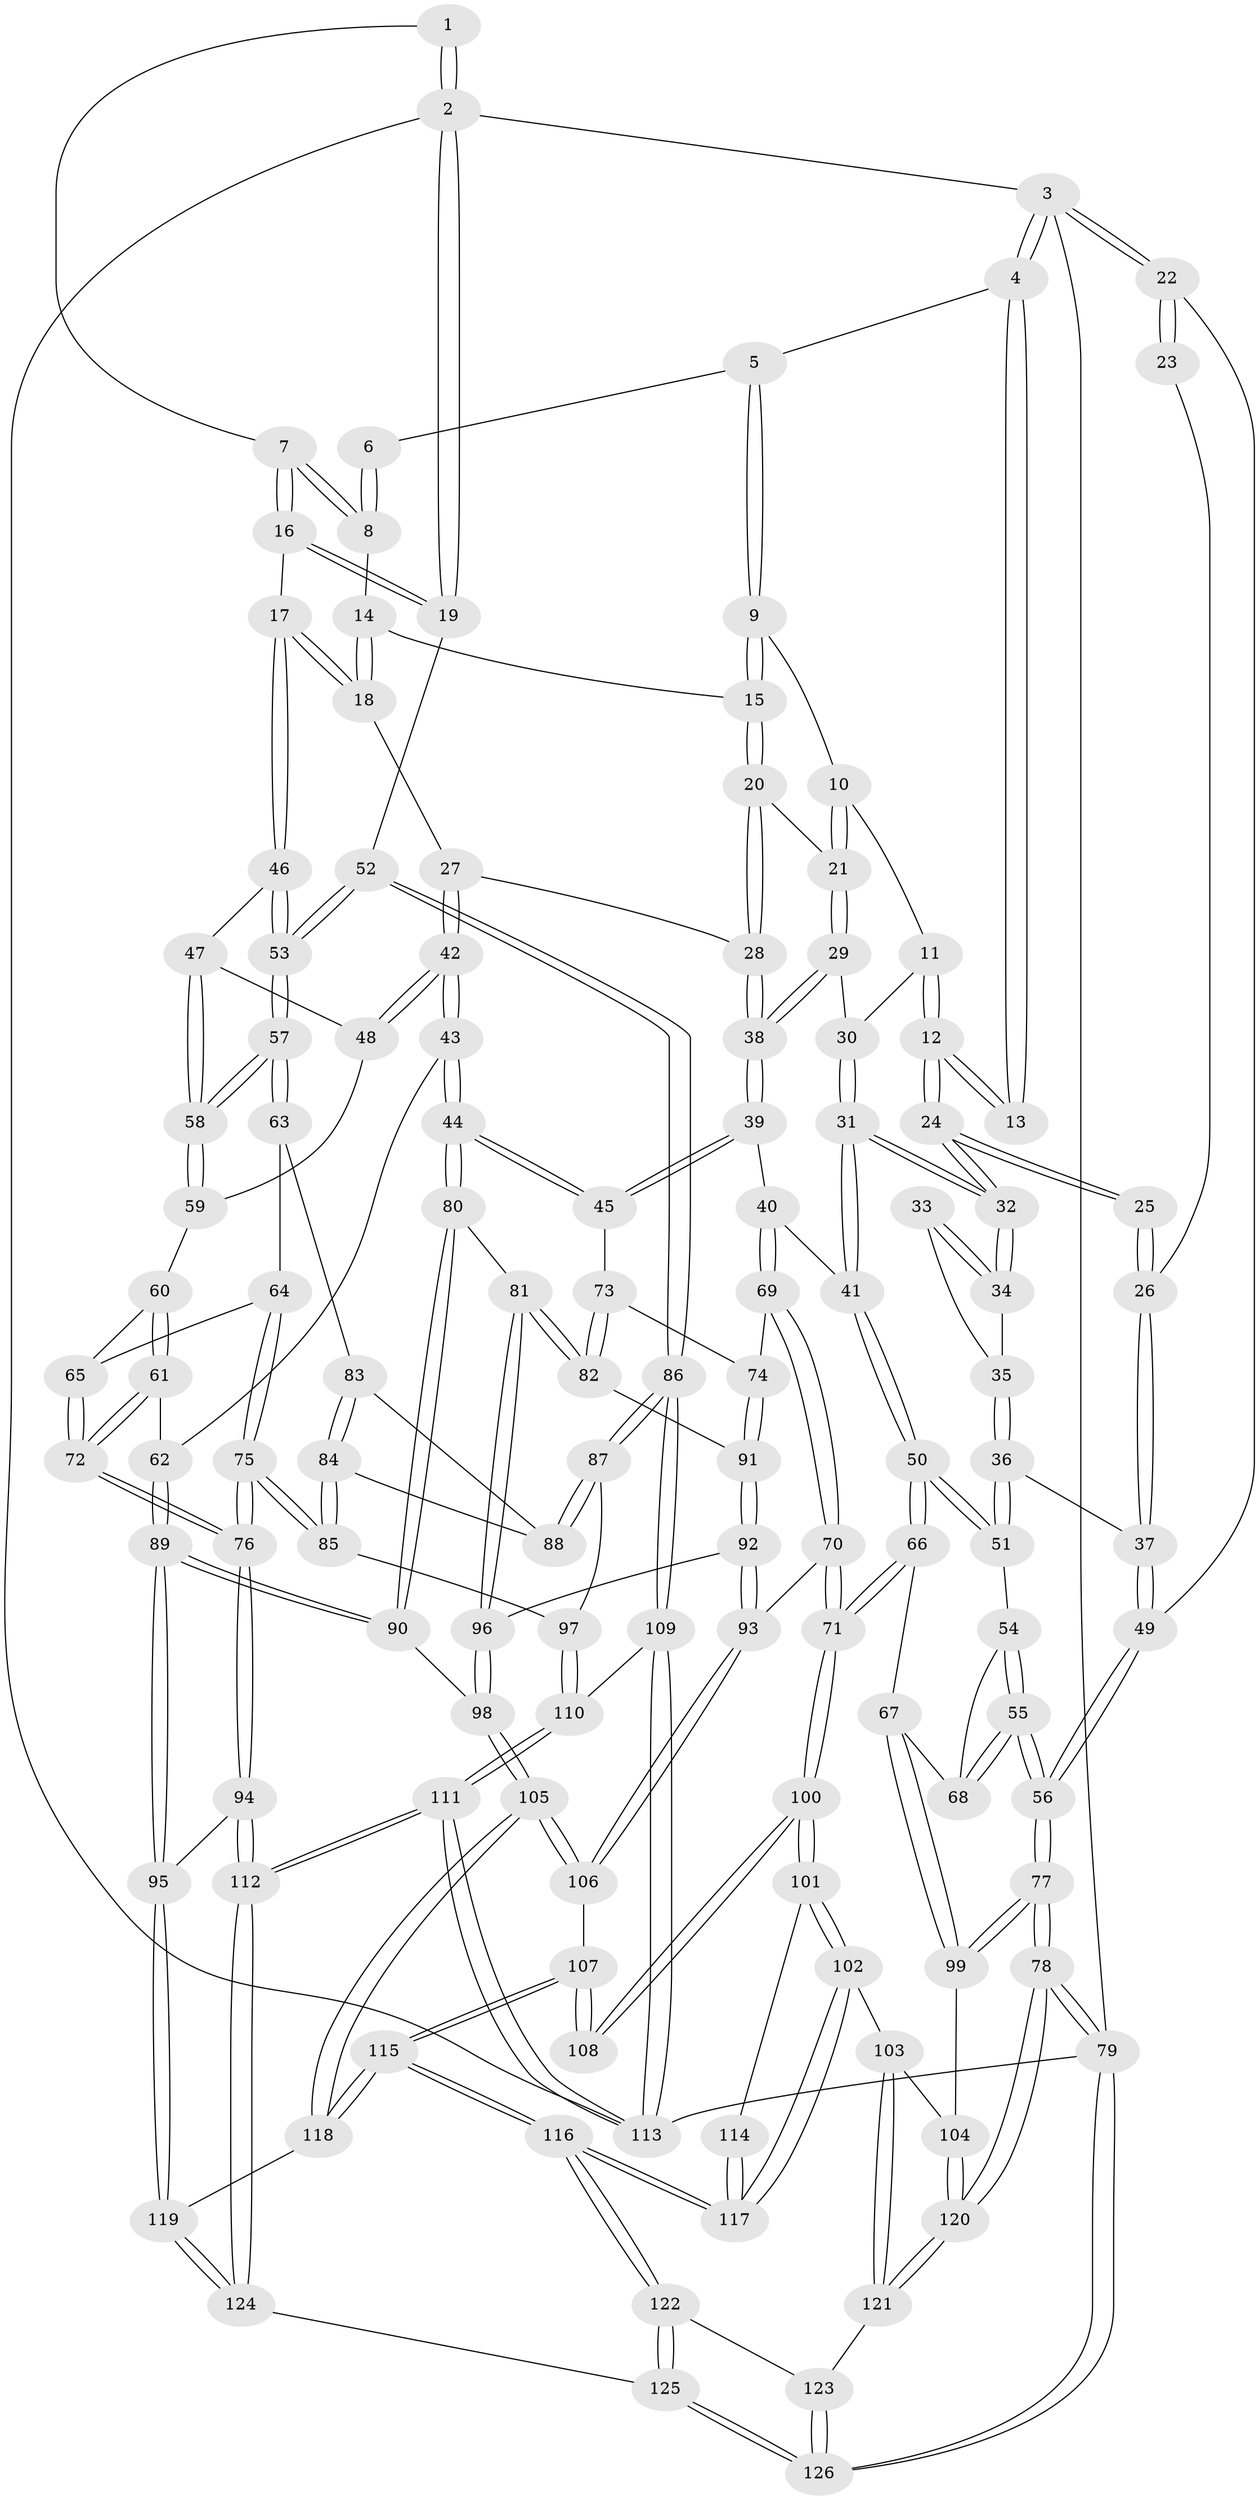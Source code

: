 // Generated by graph-tools (version 1.1) at 2025/03/03/09/25 03:03:11]
// undirected, 126 vertices, 312 edges
graph export_dot {
graph [start="1"]
  node [color=gray90,style=filled];
  1 [pos="+0.9893970655006861+0"];
  2 [pos="+1+0"];
  3 [pos="+0+0"];
  4 [pos="+0.34499266926798555+0"];
  5 [pos="+0.5448051401401625+0"];
  6 [pos="+0.6723323309317379+0"];
  7 [pos="+0.8719533166781783+0.088868807971478"];
  8 [pos="+0.7811684963257766+0.07856740772438574"];
  9 [pos="+0.5511103118167394+0"];
  10 [pos="+0.536467944966216+0.0023881702171813612"];
  11 [pos="+0.3546121245015016+0.14435787372128128"];
  12 [pos="+0.284918643244571+0.1341102766774188"];
  13 [pos="+0.2694110236088646+0.06008941929643028"];
  14 [pos="+0.7784489371650101+0.08187222733565148"];
  15 [pos="+0.6714815834256985+0.11889727847844606"];
  16 [pos="+0.9297035806997974+0.21624206599824872"];
  17 [pos="+0.8981718492288154+0.24003395382716847"];
  18 [pos="+0.771191598731858+0.20623470459668253"];
  19 [pos="+1+0.17635810606154334"];
  20 [pos="+0.6861870301209682+0.18577026726951845"];
  21 [pos="+0.506869295497943+0.18469536081570503"];
  22 [pos="+0+0"];
  23 [pos="+0.1801529925216059+0.07141260333813694"];
  24 [pos="+0.2797739586963538+0.14619711349808448"];
  25 [pos="+0.1433390082089941+0.18939233669765174"];
  26 [pos="+0.027207790495758888+0.18823985969644083"];
  27 [pos="+0.7036381904067937+0.21201103531959867"];
  28 [pos="+0.7001295199046093+0.20865936635179888"];
  29 [pos="+0.5053050364388435+0.1880557350794347"];
  30 [pos="+0.41949342359375585+0.1856223966251109"];
  31 [pos="+0.3279898867125669+0.33375221133676397"];
  32 [pos="+0.2891722338709263+0.28821365814030225"];
  33 [pos="+0.14507587129729982+0.19136867278767575"];
  34 [pos="+0.24796357832301755+0.2884688568668737"];
  35 [pos="+0.20112840062453247+0.2977140890434537"];
  36 [pos="+0.07560835970039997+0.3367545065175881"];
  37 [pos="+0+0.21369990449980972"];
  38 [pos="+0.5181257854781942+0.2664086353591938"];
  39 [pos="+0.5059126582466174+0.4176267768508657"];
  40 [pos="+0.4222028169064938+0.41426295898659266"];
  41 [pos="+0.3636488028300677+0.4037000982001037"];
  42 [pos="+0.6652148097745544+0.3982031790097632"];
  43 [pos="+0.5857472590156095+0.4494781869249109"];
  44 [pos="+0.574445430893692+0.44895551751773904"];
  45 [pos="+0.5321805846854242+0.4350493220893696"];
  46 [pos="+0.8707034306952892+0.32290802009963526"];
  47 [pos="+0.8338231448453284+0.3712895585599475"];
  48 [pos="+0.802357471038849+0.3908184951178575"];
  49 [pos="+0+0.15239107691063508"];
  50 [pos="+0.24859366976075156+0.48646572087189754"];
  51 [pos="+0.1224739438366945+0.43571092216706286"];
  52 [pos="+1+0.5313673195253127"];
  53 [pos="+1+0.5201928089434243"];
  54 [pos="+0.0679292247544694+0.49544319165403283"];
  55 [pos="+0+0.5947098787565772"];
  56 [pos="+0+0.6293229280753933"];
  57 [pos="+0.9885923111482005+0.524538260473119"];
  58 [pos="+0.958825010644726+0.5044689815839528"];
  59 [pos="+0.8242474539922879+0.4853571458859648"];
  60 [pos="+0.8221804205296888+0.4983683910166566"];
  61 [pos="+0.732316747980156+0.5692185135268618"];
  62 [pos="+0.621372544445155+0.4912985599853048"];
  63 [pos="+0.9246186302508786+0.5611619648742493"];
  64 [pos="+0.8853233671660685+0.561757588455915"];
  65 [pos="+0.8593764162789892+0.5590846888336798"];
  66 [pos="+0.23499913676202458+0.6232849629583551"];
  67 [pos="+0.18821992808508925+0.6398026013895092"];
  68 [pos="+0.12494928291311815+0.605871858003558"];
  69 [pos="+0.3746157254453255+0.6089928086746708"];
  70 [pos="+0.2787182073702514+0.6495964535192679"];
  71 [pos="+0.263150461738289+0.649365986627938"];
  72 [pos="+0.7700433557162284+0.6292100757456494"];
  73 [pos="+0.4876365375530173+0.5299555109425074"];
  74 [pos="+0.3887932544180437+0.6125145697303458"];
  75 [pos="+0.8262286554529172+0.7064034899820769"];
  76 [pos="+0.7811271205360684+0.7120617188733286"];
  77 [pos="+0+0.6911912983920713"];
  78 [pos="+0+1"];
  79 [pos="+0+1"];
  80 [pos="+0.5465685662422647+0.6661890970905181"];
  81 [pos="+0.5344063317117546+0.6678837832336044"];
  82 [pos="+0.4581794046624712+0.6180268701563123"];
  83 [pos="+0.9189430191197397+0.5793456514809391"];
  84 [pos="+0.874393459435966+0.6639442752072877"];
  85 [pos="+0.8383996709738015+0.705598630189685"];
  86 [pos="+1+0.6718420802029393"];
  87 [pos="+0.9879811131565678+0.67456274925124"];
  88 [pos="+0.9309949052027882+0.6454691957395751"];
  89 [pos="+0.653581100921742+0.7434479568546507"];
  90 [pos="+0.6035309329668406+0.7362038077373251"];
  91 [pos="+0.43693812143517713+0.6455711365965194"];
  92 [pos="+0.43373918966241953+0.6954428519145948"];
  93 [pos="+0.41748852269459036+0.7042758473587838"];
  94 [pos="+0.7267753216608052+0.7811176801751141"];
  95 [pos="+0.7055195655726527+0.7706290400880621"];
  96 [pos="+0.4545879591330182+0.7015441210516478"];
  97 [pos="+0.8491136479094612+0.708999891936647"];
  98 [pos="+0.5175843109712808+0.7862086450991853"];
  99 [pos="+0.08602116863730275+0.7436803335599491"];
  100 [pos="+0.27024463955189826+0.7009595256707357"];
  101 [pos="+0.2338600292843643+0.8099488782458241"];
  102 [pos="+0.2321026531355644+0.8131263684856445"];
  103 [pos="+0.1553590414651388+0.8303147805324359"];
  104 [pos="+0.10170085305227648+0.7698403505658344"];
  105 [pos="+0.4884006761700404+0.8400038683106523"];
  106 [pos="+0.4028515460786269+0.7490505153062276"];
  107 [pos="+0.36220939541539265+0.7800764409533099"];
  108 [pos="+0.34844857854966105+0.7764282287425088"];
  109 [pos="+1+0.6833560289889803"];
  110 [pos="+0.944806527890577+0.7797326805772278"];
  111 [pos="+0.779401480702893+1"];
  112 [pos="+0.7788622023798171+1"];
  113 [pos="+1+1"];
  114 [pos="+0.32637270121589057+0.7957383880169046"];
  115 [pos="+0.3909955164145534+0.8765904830281617"];
  116 [pos="+0.32897348480864+0.9400689067941016"];
  117 [pos="+0.2946513543630011+0.8817184661340947"];
  118 [pos="+0.4865445686052322+0.850974922789156"];
  119 [pos="+0.4988383645602299+0.865700260729682"];
  120 [pos="+0+0.9677318989628307"];
  121 [pos="+0.1418045234302293+0.9098528050999106"];
  122 [pos="+0.3275387346977655+0.9466159669134668"];
  123 [pos="+0.16517673751037773+0.9314802519843738"];
  124 [pos="+0.7456424921777565+1"];
  125 [pos="+0.39103191427412015+1"];
  126 [pos="+0.1938985376811804+1"];
  1 -- 2;
  1 -- 2;
  1 -- 7;
  2 -- 3;
  2 -- 19;
  2 -- 19;
  2 -- 113;
  3 -- 4;
  3 -- 4;
  3 -- 22;
  3 -- 22;
  3 -- 79;
  4 -- 5;
  4 -- 13;
  4 -- 13;
  5 -- 6;
  5 -- 9;
  5 -- 9;
  6 -- 8;
  6 -- 8;
  7 -- 8;
  7 -- 8;
  7 -- 16;
  7 -- 16;
  8 -- 14;
  9 -- 10;
  9 -- 15;
  9 -- 15;
  10 -- 11;
  10 -- 21;
  10 -- 21;
  11 -- 12;
  11 -- 12;
  11 -- 30;
  12 -- 13;
  12 -- 13;
  12 -- 24;
  12 -- 24;
  14 -- 15;
  14 -- 18;
  14 -- 18;
  15 -- 20;
  15 -- 20;
  16 -- 17;
  16 -- 19;
  16 -- 19;
  17 -- 18;
  17 -- 18;
  17 -- 46;
  17 -- 46;
  18 -- 27;
  19 -- 52;
  20 -- 21;
  20 -- 28;
  20 -- 28;
  21 -- 29;
  21 -- 29;
  22 -- 23;
  22 -- 23;
  22 -- 49;
  23 -- 26;
  24 -- 25;
  24 -- 25;
  24 -- 32;
  24 -- 32;
  25 -- 26;
  25 -- 26;
  26 -- 37;
  26 -- 37;
  27 -- 28;
  27 -- 42;
  27 -- 42;
  28 -- 38;
  28 -- 38;
  29 -- 30;
  29 -- 38;
  29 -- 38;
  30 -- 31;
  30 -- 31;
  31 -- 32;
  31 -- 32;
  31 -- 41;
  31 -- 41;
  32 -- 34;
  32 -- 34;
  33 -- 34;
  33 -- 34;
  33 -- 35;
  34 -- 35;
  35 -- 36;
  35 -- 36;
  36 -- 37;
  36 -- 51;
  36 -- 51;
  37 -- 49;
  37 -- 49;
  38 -- 39;
  38 -- 39;
  39 -- 40;
  39 -- 45;
  39 -- 45;
  40 -- 41;
  40 -- 69;
  40 -- 69;
  41 -- 50;
  41 -- 50;
  42 -- 43;
  42 -- 43;
  42 -- 48;
  42 -- 48;
  43 -- 44;
  43 -- 44;
  43 -- 62;
  44 -- 45;
  44 -- 45;
  44 -- 80;
  44 -- 80;
  45 -- 73;
  46 -- 47;
  46 -- 53;
  46 -- 53;
  47 -- 48;
  47 -- 58;
  47 -- 58;
  48 -- 59;
  49 -- 56;
  49 -- 56;
  50 -- 51;
  50 -- 51;
  50 -- 66;
  50 -- 66;
  51 -- 54;
  52 -- 53;
  52 -- 53;
  52 -- 86;
  52 -- 86;
  53 -- 57;
  53 -- 57;
  54 -- 55;
  54 -- 55;
  54 -- 68;
  55 -- 56;
  55 -- 56;
  55 -- 68;
  55 -- 68;
  56 -- 77;
  56 -- 77;
  57 -- 58;
  57 -- 58;
  57 -- 63;
  57 -- 63;
  58 -- 59;
  58 -- 59;
  59 -- 60;
  60 -- 61;
  60 -- 61;
  60 -- 65;
  61 -- 62;
  61 -- 72;
  61 -- 72;
  62 -- 89;
  62 -- 89;
  63 -- 64;
  63 -- 83;
  64 -- 65;
  64 -- 75;
  64 -- 75;
  65 -- 72;
  65 -- 72;
  66 -- 67;
  66 -- 71;
  66 -- 71;
  67 -- 68;
  67 -- 99;
  67 -- 99;
  69 -- 70;
  69 -- 70;
  69 -- 74;
  70 -- 71;
  70 -- 71;
  70 -- 93;
  71 -- 100;
  71 -- 100;
  72 -- 76;
  72 -- 76;
  73 -- 74;
  73 -- 82;
  73 -- 82;
  74 -- 91;
  74 -- 91;
  75 -- 76;
  75 -- 76;
  75 -- 85;
  75 -- 85;
  76 -- 94;
  76 -- 94;
  77 -- 78;
  77 -- 78;
  77 -- 99;
  77 -- 99;
  78 -- 79;
  78 -- 79;
  78 -- 120;
  78 -- 120;
  79 -- 126;
  79 -- 126;
  79 -- 113;
  80 -- 81;
  80 -- 90;
  80 -- 90;
  81 -- 82;
  81 -- 82;
  81 -- 96;
  81 -- 96;
  82 -- 91;
  83 -- 84;
  83 -- 84;
  83 -- 88;
  84 -- 85;
  84 -- 85;
  84 -- 88;
  85 -- 97;
  86 -- 87;
  86 -- 87;
  86 -- 109;
  86 -- 109;
  87 -- 88;
  87 -- 88;
  87 -- 97;
  89 -- 90;
  89 -- 90;
  89 -- 95;
  89 -- 95;
  90 -- 98;
  91 -- 92;
  91 -- 92;
  92 -- 93;
  92 -- 93;
  92 -- 96;
  93 -- 106;
  93 -- 106;
  94 -- 95;
  94 -- 112;
  94 -- 112;
  95 -- 119;
  95 -- 119;
  96 -- 98;
  96 -- 98;
  97 -- 110;
  97 -- 110;
  98 -- 105;
  98 -- 105;
  99 -- 104;
  100 -- 101;
  100 -- 101;
  100 -- 108;
  100 -- 108;
  101 -- 102;
  101 -- 102;
  101 -- 114;
  102 -- 103;
  102 -- 117;
  102 -- 117;
  103 -- 104;
  103 -- 121;
  103 -- 121;
  104 -- 120;
  104 -- 120;
  105 -- 106;
  105 -- 106;
  105 -- 118;
  105 -- 118;
  106 -- 107;
  107 -- 108;
  107 -- 108;
  107 -- 115;
  107 -- 115;
  109 -- 110;
  109 -- 113;
  109 -- 113;
  110 -- 111;
  110 -- 111;
  111 -- 112;
  111 -- 112;
  111 -- 113;
  111 -- 113;
  112 -- 124;
  112 -- 124;
  114 -- 117;
  114 -- 117;
  115 -- 116;
  115 -- 116;
  115 -- 118;
  115 -- 118;
  116 -- 117;
  116 -- 117;
  116 -- 122;
  116 -- 122;
  118 -- 119;
  119 -- 124;
  119 -- 124;
  120 -- 121;
  120 -- 121;
  121 -- 123;
  122 -- 123;
  122 -- 125;
  122 -- 125;
  123 -- 126;
  123 -- 126;
  124 -- 125;
  125 -- 126;
  125 -- 126;
}

